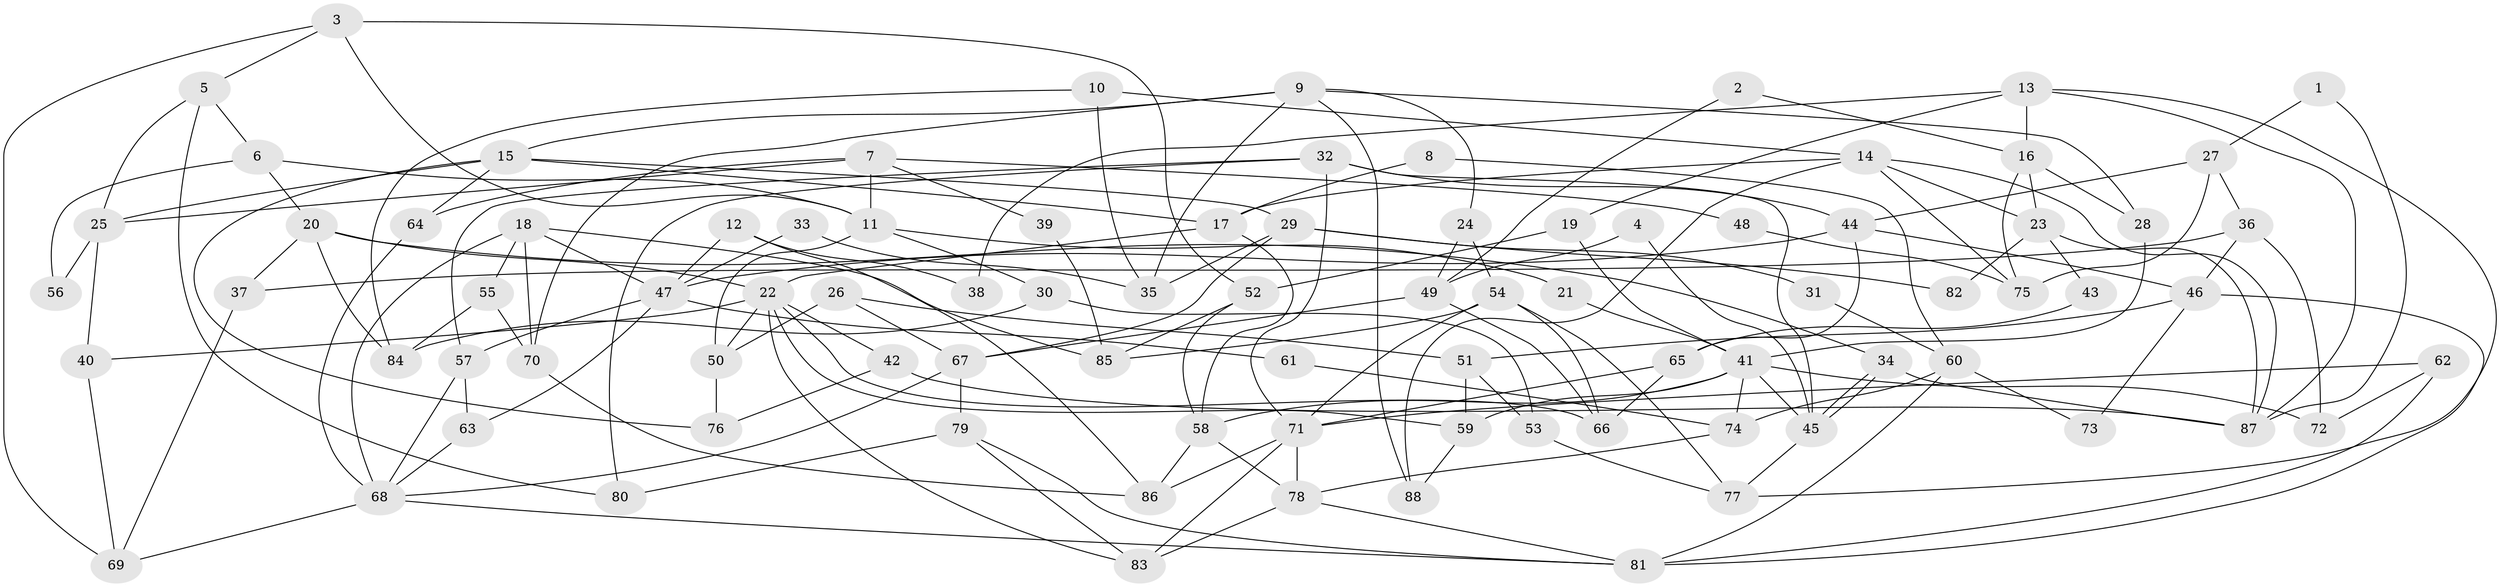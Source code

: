 // Generated by graph-tools (version 1.1) at 2025/15/03/09/25 04:15:02]
// undirected, 88 vertices, 176 edges
graph export_dot {
graph [start="1"]
  node [color=gray90,style=filled];
  1;
  2;
  3;
  4;
  5;
  6;
  7;
  8;
  9;
  10;
  11;
  12;
  13;
  14;
  15;
  16;
  17;
  18;
  19;
  20;
  21;
  22;
  23;
  24;
  25;
  26;
  27;
  28;
  29;
  30;
  31;
  32;
  33;
  34;
  35;
  36;
  37;
  38;
  39;
  40;
  41;
  42;
  43;
  44;
  45;
  46;
  47;
  48;
  49;
  50;
  51;
  52;
  53;
  54;
  55;
  56;
  57;
  58;
  59;
  60;
  61;
  62;
  63;
  64;
  65;
  66;
  67;
  68;
  69;
  70;
  71;
  72;
  73;
  74;
  75;
  76;
  77;
  78;
  79;
  80;
  81;
  82;
  83;
  84;
  85;
  86;
  87;
  88;
  1 -- 87;
  1 -- 27;
  2 -- 49;
  2 -- 16;
  3 -- 52;
  3 -- 69;
  3 -- 5;
  3 -- 11;
  4 -- 45;
  4 -- 49;
  5 -- 80;
  5 -- 6;
  5 -- 25;
  6 -- 20;
  6 -- 11;
  6 -- 56;
  7 -- 11;
  7 -- 25;
  7 -- 39;
  7 -- 48;
  7 -- 64;
  8 -- 60;
  8 -- 17;
  9 -- 24;
  9 -- 15;
  9 -- 28;
  9 -- 35;
  9 -- 70;
  9 -- 88;
  10 -- 35;
  10 -- 14;
  10 -- 84;
  11 -- 21;
  11 -- 30;
  11 -- 50;
  12 -- 86;
  12 -- 47;
  12 -- 38;
  13 -- 87;
  13 -- 77;
  13 -- 16;
  13 -- 19;
  13 -- 38;
  14 -- 88;
  14 -- 17;
  14 -- 23;
  14 -- 75;
  14 -- 87;
  15 -- 25;
  15 -- 17;
  15 -- 29;
  15 -- 64;
  15 -- 76;
  16 -- 75;
  16 -- 23;
  16 -- 28;
  17 -- 58;
  17 -- 22;
  18 -- 68;
  18 -- 85;
  18 -- 47;
  18 -- 55;
  18 -- 70;
  19 -- 41;
  19 -- 52;
  20 -- 84;
  20 -- 34;
  20 -- 22;
  20 -- 37;
  21 -- 41;
  22 -- 42;
  22 -- 40;
  22 -- 50;
  22 -- 59;
  22 -- 66;
  22 -- 83;
  23 -- 43;
  23 -- 82;
  23 -- 87;
  24 -- 49;
  24 -- 54;
  25 -- 40;
  25 -- 56;
  26 -- 50;
  26 -- 51;
  26 -- 67;
  27 -- 44;
  27 -- 36;
  27 -- 75;
  28 -- 41;
  29 -- 67;
  29 -- 31;
  29 -- 35;
  29 -- 82;
  30 -- 84;
  30 -- 53;
  31 -- 60;
  32 -- 71;
  32 -- 44;
  32 -- 45;
  32 -- 57;
  32 -- 80;
  33 -- 35;
  33 -- 47;
  34 -- 87;
  34 -- 45;
  34 -- 45;
  36 -- 46;
  36 -- 72;
  36 -- 37;
  37 -- 69;
  39 -- 85;
  40 -- 69;
  41 -- 45;
  41 -- 58;
  41 -- 59;
  41 -- 72;
  41 -- 74;
  42 -- 87;
  42 -- 76;
  43 -- 65;
  44 -- 46;
  44 -- 47;
  44 -- 65;
  45 -- 77;
  46 -- 81;
  46 -- 51;
  46 -- 73;
  47 -- 57;
  47 -- 61;
  47 -- 63;
  48 -- 75;
  49 -- 67;
  49 -- 66;
  50 -- 76;
  51 -- 59;
  51 -- 53;
  52 -- 58;
  52 -- 85;
  53 -- 77;
  54 -- 66;
  54 -- 71;
  54 -- 77;
  54 -- 85;
  55 -- 70;
  55 -- 84;
  57 -- 68;
  57 -- 63;
  58 -- 78;
  58 -- 86;
  59 -- 88;
  60 -- 74;
  60 -- 81;
  60 -- 73;
  61 -- 74;
  62 -- 81;
  62 -- 71;
  62 -- 72;
  63 -- 68;
  64 -- 68;
  65 -- 71;
  65 -- 66;
  67 -- 68;
  67 -- 79;
  68 -- 69;
  68 -- 81;
  70 -- 86;
  71 -- 83;
  71 -- 86;
  71 -- 78;
  74 -- 78;
  78 -- 81;
  78 -- 83;
  79 -- 83;
  79 -- 80;
  79 -- 81;
}
